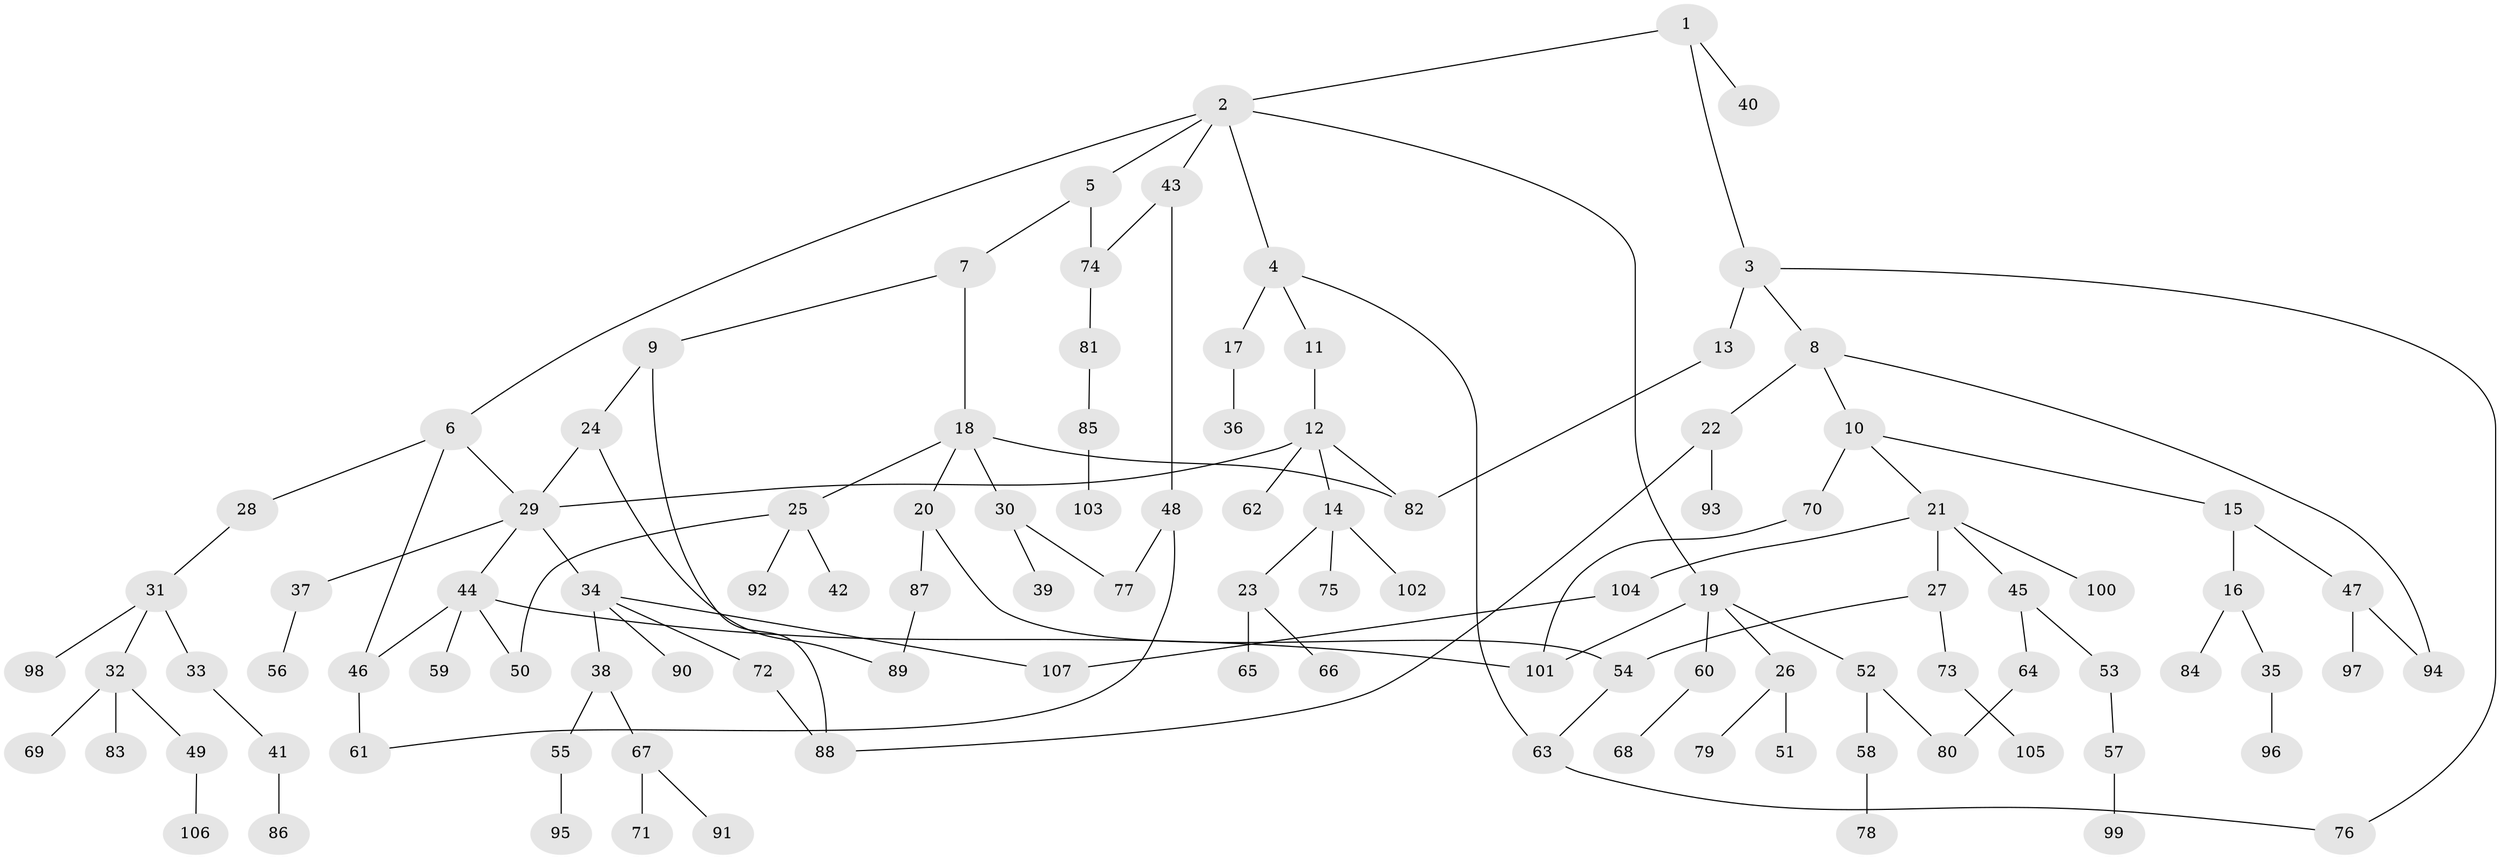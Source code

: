 // coarse degree distribution, {2: 0.21621621621621623, 6: 0.02702702702702703, 4: 0.16216216216216217, 5: 0.05405405405405406, 3: 0.1891891891891892, 1: 0.33783783783783783, 7: 0.013513513513513514}
// Generated by graph-tools (version 1.1) at 2025/23/03/03/25 07:23:30]
// undirected, 107 vertices, 126 edges
graph export_dot {
graph [start="1"]
  node [color=gray90,style=filled];
  1;
  2;
  3;
  4;
  5;
  6;
  7;
  8;
  9;
  10;
  11;
  12;
  13;
  14;
  15;
  16;
  17;
  18;
  19;
  20;
  21;
  22;
  23;
  24;
  25;
  26;
  27;
  28;
  29;
  30;
  31;
  32;
  33;
  34;
  35;
  36;
  37;
  38;
  39;
  40;
  41;
  42;
  43;
  44;
  45;
  46;
  47;
  48;
  49;
  50;
  51;
  52;
  53;
  54;
  55;
  56;
  57;
  58;
  59;
  60;
  61;
  62;
  63;
  64;
  65;
  66;
  67;
  68;
  69;
  70;
  71;
  72;
  73;
  74;
  75;
  76;
  77;
  78;
  79;
  80;
  81;
  82;
  83;
  84;
  85;
  86;
  87;
  88;
  89;
  90;
  91;
  92;
  93;
  94;
  95;
  96;
  97;
  98;
  99;
  100;
  101;
  102;
  103;
  104;
  105;
  106;
  107;
  1 -- 2;
  1 -- 3;
  1 -- 40;
  2 -- 4;
  2 -- 5;
  2 -- 6;
  2 -- 19;
  2 -- 43;
  3 -- 8;
  3 -- 13;
  3 -- 76;
  4 -- 11;
  4 -- 17;
  4 -- 63;
  5 -- 7;
  5 -- 74;
  6 -- 28;
  6 -- 29;
  6 -- 46;
  7 -- 9;
  7 -- 18;
  8 -- 10;
  8 -- 22;
  8 -- 94;
  9 -- 24;
  9 -- 88;
  10 -- 15;
  10 -- 21;
  10 -- 70;
  11 -- 12;
  12 -- 14;
  12 -- 62;
  12 -- 82;
  12 -- 29;
  13 -- 82;
  14 -- 23;
  14 -- 75;
  14 -- 102;
  15 -- 16;
  15 -- 47;
  16 -- 35;
  16 -- 84;
  17 -- 36;
  18 -- 20;
  18 -- 25;
  18 -- 30;
  18 -- 82;
  19 -- 26;
  19 -- 52;
  19 -- 60;
  19 -- 101;
  20 -- 87;
  20 -- 54;
  21 -- 27;
  21 -- 45;
  21 -- 100;
  21 -- 104;
  22 -- 93;
  22 -- 88;
  23 -- 65;
  23 -- 66;
  24 -- 29;
  24 -- 89;
  25 -- 42;
  25 -- 92;
  25 -- 50;
  26 -- 51;
  26 -- 79;
  27 -- 54;
  27 -- 73;
  28 -- 31;
  29 -- 34;
  29 -- 37;
  29 -- 44;
  30 -- 39;
  30 -- 77;
  31 -- 32;
  31 -- 33;
  31 -- 98;
  32 -- 49;
  32 -- 69;
  32 -- 83;
  33 -- 41;
  34 -- 38;
  34 -- 72;
  34 -- 90;
  34 -- 107;
  35 -- 96;
  37 -- 56;
  38 -- 55;
  38 -- 67;
  41 -- 86;
  43 -- 48;
  43 -- 74;
  44 -- 50;
  44 -- 59;
  44 -- 101;
  44 -- 46;
  45 -- 53;
  45 -- 64;
  46 -- 61;
  47 -- 94;
  47 -- 97;
  48 -- 61;
  48 -- 77;
  49 -- 106;
  52 -- 58;
  52 -- 80;
  53 -- 57;
  54 -- 63;
  55 -- 95;
  57 -- 99;
  58 -- 78;
  60 -- 68;
  63 -- 76;
  64 -- 80;
  67 -- 71;
  67 -- 91;
  70 -- 101;
  72 -- 88;
  73 -- 105;
  74 -- 81;
  81 -- 85;
  85 -- 103;
  87 -- 89;
  104 -- 107;
}
